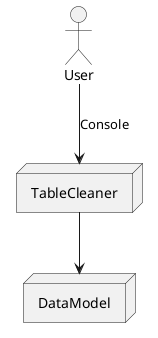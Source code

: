 @startuml

actor User

node TableCleaner

node DataModel

User --> TableCleaner :Console

TableCleaner --> DataModel


@enduml